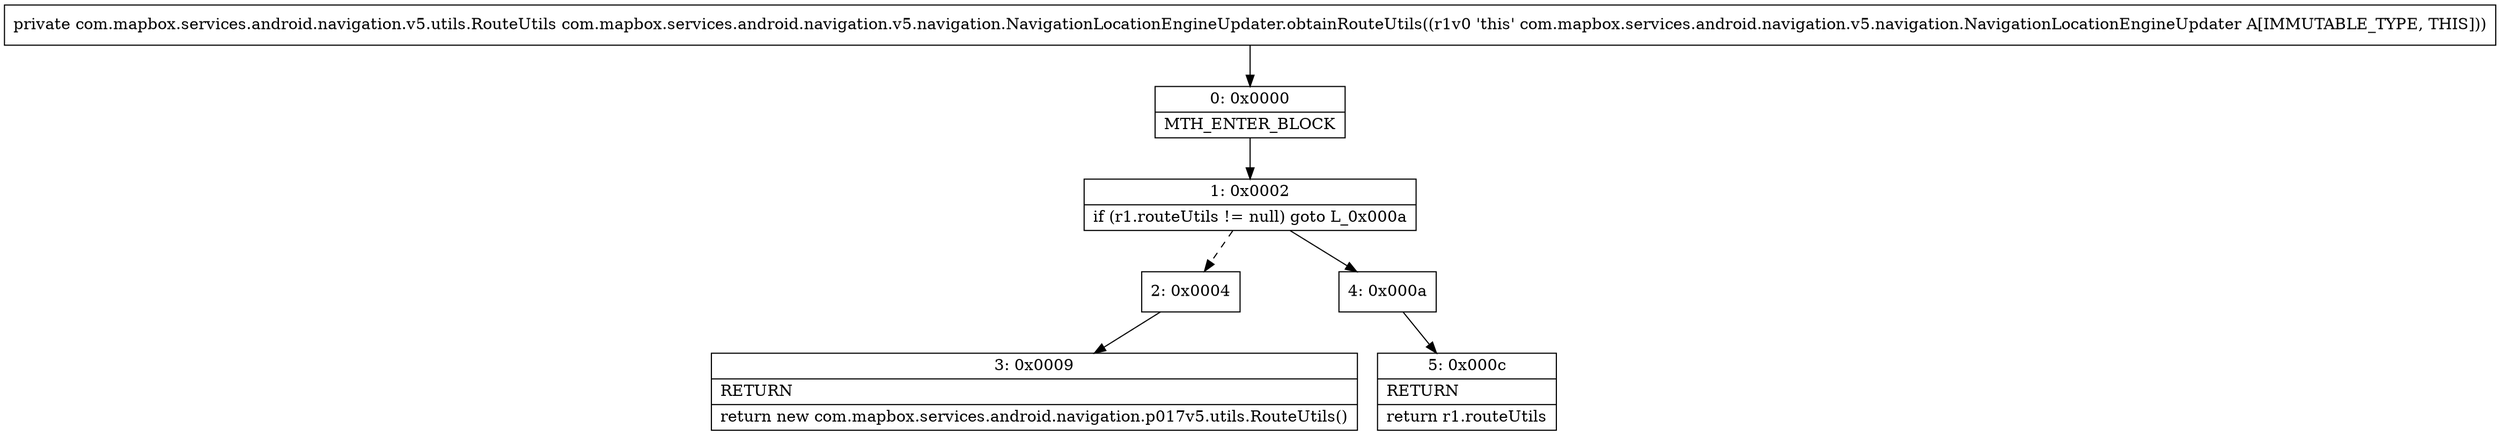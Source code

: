 digraph "CFG forcom.mapbox.services.android.navigation.v5.navigation.NavigationLocationEngineUpdater.obtainRouteUtils()Lcom\/mapbox\/services\/android\/navigation\/v5\/utils\/RouteUtils;" {
Node_0 [shape=record,label="{0\:\ 0x0000|MTH_ENTER_BLOCK\l}"];
Node_1 [shape=record,label="{1\:\ 0x0002|if (r1.routeUtils != null) goto L_0x000a\l}"];
Node_2 [shape=record,label="{2\:\ 0x0004}"];
Node_3 [shape=record,label="{3\:\ 0x0009|RETURN\l|return new com.mapbox.services.android.navigation.p017v5.utils.RouteUtils()\l}"];
Node_4 [shape=record,label="{4\:\ 0x000a}"];
Node_5 [shape=record,label="{5\:\ 0x000c|RETURN\l|return r1.routeUtils\l}"];
MethodNode[shape=record,label="{private com.mapbox.services.android.navigation.v5.utils.RouteUtils com.mapbox.services.android.navigation.v5.navigation.NavigationLocationEngineUpdater.obtainRouteUtils((r1v0 'this' com.mapbox.services.android.navigation.v5.navigation.NavigationLocationEngineUpdater A[IMMUTABLE_TYPE, THIS])) }"];
MethodNode -> Node_0;
Node_0 -> Node_1;
Node_1 -> Node_2[style=dashed];
Node_1 -> Node_4;
Node_2 -> Node_3;
Node_4 -> Node_5;
}

